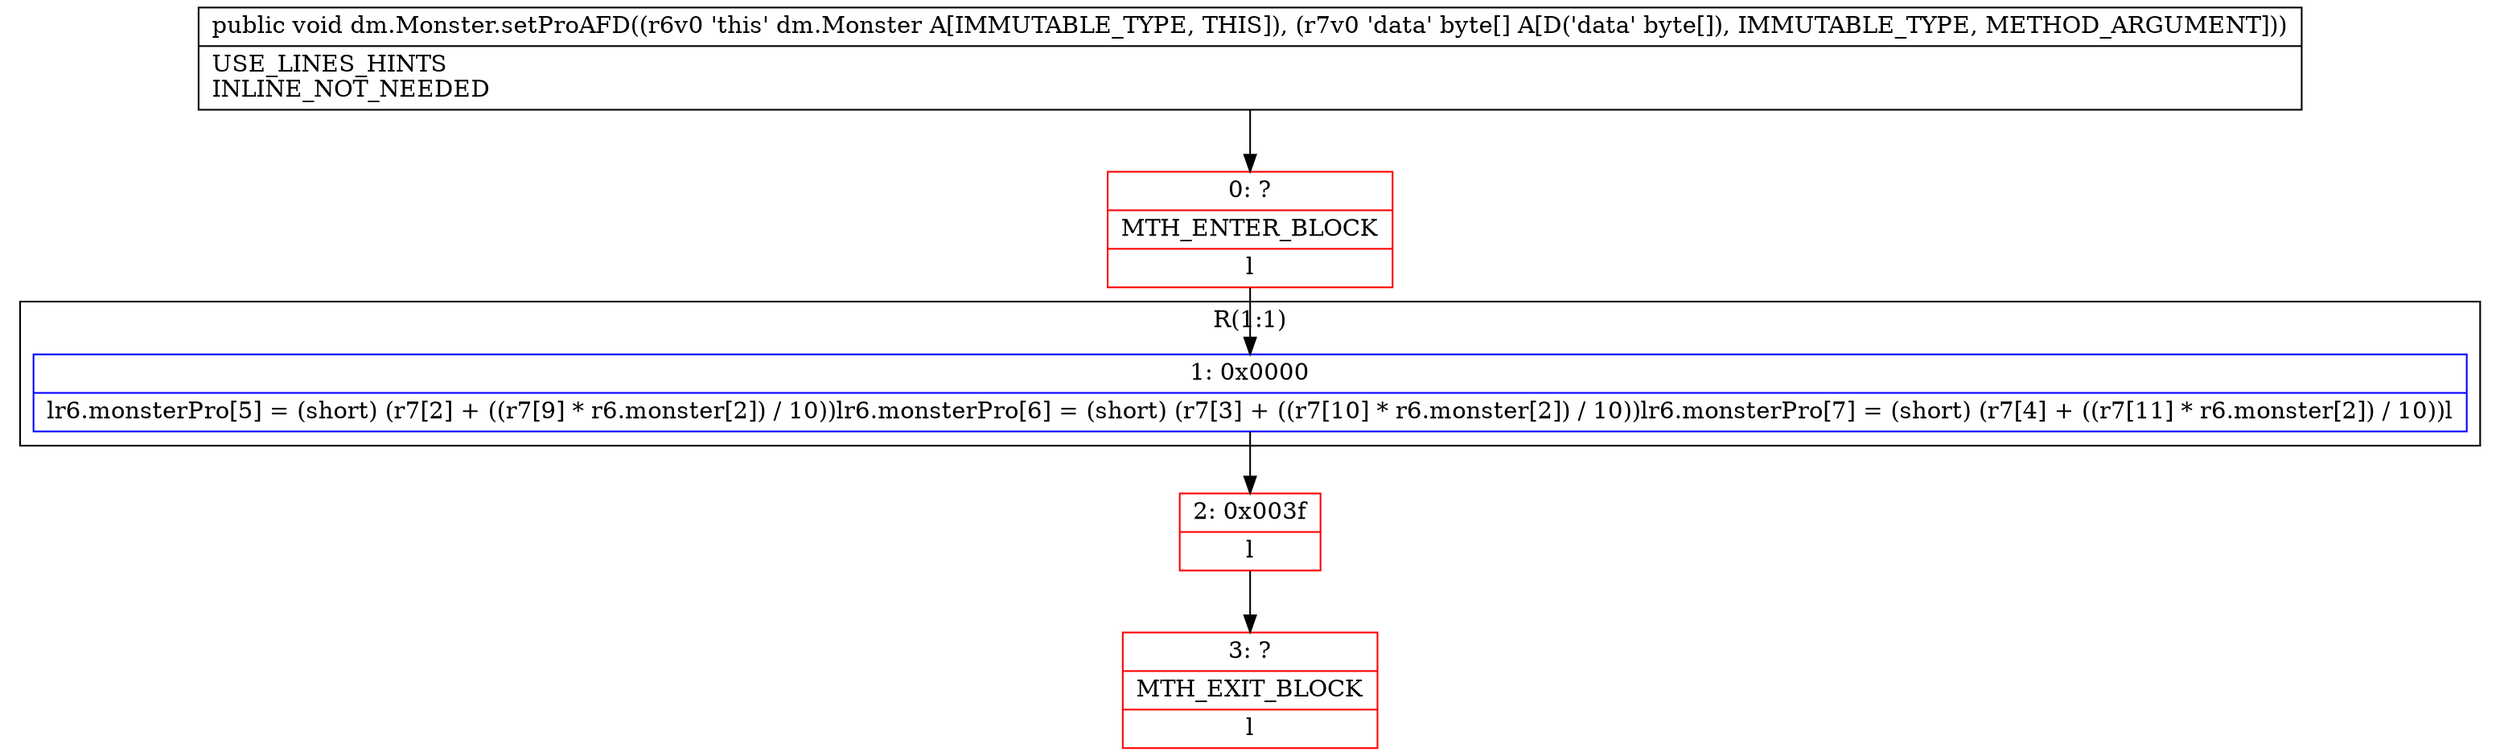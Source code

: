 digraph "CFG fordm.Monster.setProAFD([B)V" {
subgraph cluster_Region_873905243 {
label = "R(1:1)";
node [shape=record,color=blue];
Node_1 [shape=record,label="{1\:\ 0x0000|lr6.monsterPro[5] = (short) (r7[2] + ((r7[9] * r6.monster[2]) \/ 10))lr6.monsterPro[6] = (short) (r7[3] + ((r7[10] * r6.monster[2]) \/ 10))lr6.monsterPro[7] = (short) (r7[4] + ((r7[11] * r6.monster[2]) \/ 10))l}"];
}
Node_0 [shape=record,color=red,label="{0\:\ ?|MTH_ENTER_BLOCK\l|l}"];
Node_2 [shape=record,color=red,label="{2\:\ 0x003f|l}"];
Node_3 [shape=record,color=red,label="{3\:\ ?|MTH_EXIT_BLOCK\l|l}"];
MethodNode[shape=record,label="{public void dm.Monster.setProAFD((r6v0 'this' dm.Monster A[IMMUTABLE_TYPE, THIS]), (r7v0 'data' byte[] A[D('data' byte[]), IMMUTABLE_TYPE, METHOD_ARGUMENT]))  | USE_LINES_HINTS\lINLINE_NOT_NEEDED\l}"];
MethodNode -> Node_0;
Node_1 -> Node_2;
Node_0 -> Node_1;
Node_2 -> Node_3;
}

